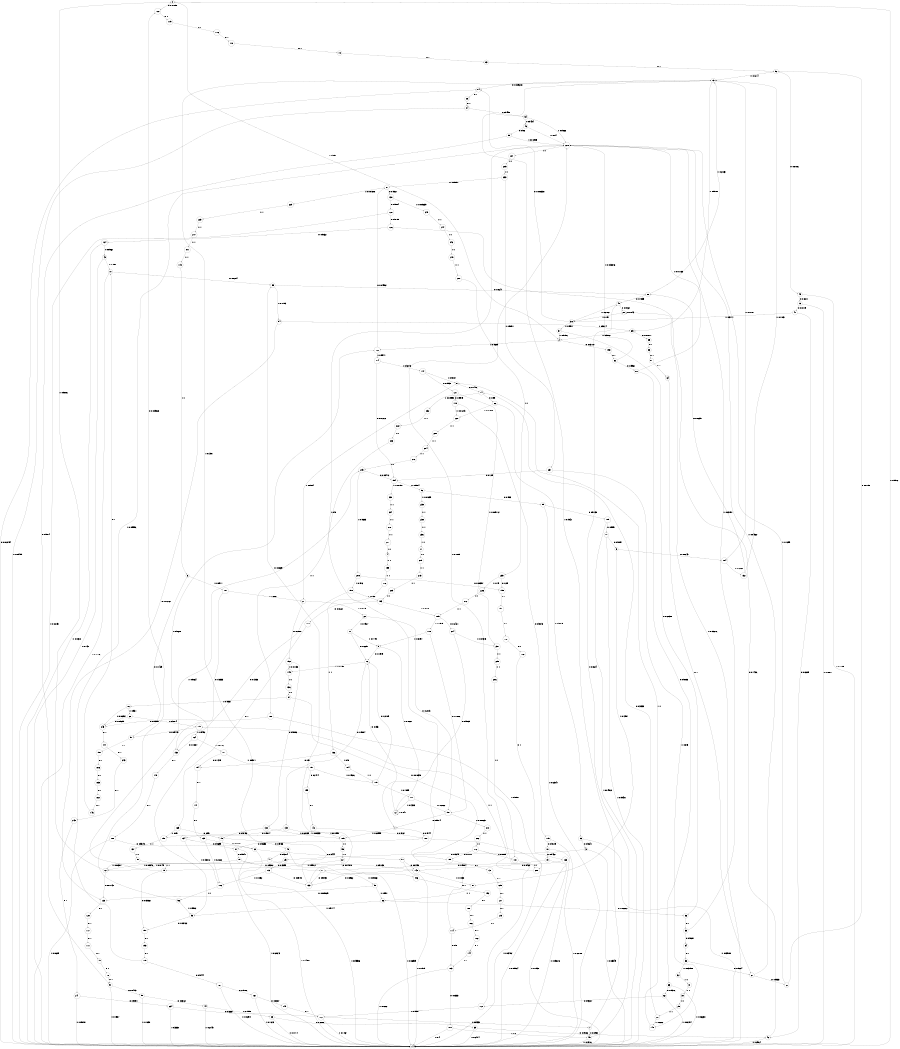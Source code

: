 digraph "ch3source_phase3_L17" {
size = "6,8.5";
ratio = "fill";
node [shape = circle];
node [fontsize = 24];
edge [fontsize = 24];
0 -> 122 [label = "0: 0.01098  "];
0 -> 2 [label = "1: 0.989    "];
1 -> 107 [label = "0: 0.9744   "];
1 -> 105 [label = "1: 0.02559  "];
2 -> 158 [label = "0: 0.03107  "];
2 -> 182 [label = "1: 0.9689   "];
3 -> 25 [label = "0: 0.9345   "];
3 -> 14 [label = "1: 0.06549  "];
4 -> 199 [label = "1: 1        "];
5 -> 104 [label = "0: 0.8643   "];
5 -> 87 [label = "1: 0.1357   "];
6 -> 57 [label = "0: 0.1429   "];
6 -> 101 [label = "1: 0.8571   "];
7 -> 45 [label = "0: 0.8458   "];
7 -> 73 [label = "1: 0.1542   "];
8 -> 74 [label = "0: 0.1416   "];
8 -> 21 [label = "1: 0.8584   "];
9 -> 16 [label = "0: 0.1979   "];
9 -> 12 [label = "1: 0.8021   "];
10 -> 99 [label = "0: 0.8284   "];
10 -> 14 [label = "1: 0.1716   "];
11 -> 16 [label = "0: 0.2251   "];
11 -> 9 [label = "1: 0.7749   "];
12 -> 16 [label = "0: 0.153    "];
12 -> 12 [label = "1: 0.847    "];
13 -> 41 [label = "0: 0.8119   "];
13 -> 14 [label = "1: 0.1881   "];
14 -> 84 [label = "0: 0.002754  "];
14 -> 0 [label = "1: 0.9972   "];
15 -> 48 [label = "0: 0.9733   "];
15 -> 14 [label = "1: 0.02673  "];
16 -> 139 [label = "0: 0.9884   "];
16 -> 149 [label = "1: 0.01158  "];
17 -> 219 [label = "1: 1        "];
18 -> 19 [label = "0: 0.9432   "];
18 -> 14 [label = "1: 0.05676  "];
19 -> 71 [label = "0: 0.9004   "];
19 -> 14 [label = "1: 0.09964  "];
20 -> 20 [label = "0: 0.843    "];
20 -> 38 [label = "1: 0.157    "];
21 -> 152 [label = "0: 0.1881   "];
21 -> 22 [label = "1: 0.8119   "];
22 -> 151 [label = "0: 0.2073   "];
22 -> 11 [label = "1: 0.7927   "];
23 -> 39 [label = "0: 0.8286   "];
23 -> 14 [label = "1: 0.1714   "];
24 -> 54 [label = "0: 0.9459   "];
24 -> 14 [label = "1: 0.05405  "];
25 -> 113 [label = "0: 0.9255   "];
25 -> 72 [label = "1: 0.0745   "];
26 -> 24 [label = "0: 1        "];
27 -> 130 [label = "0: 0.9927   "];
27 -> 229 [label = "1: 0.007308  "];
28 -> 74 [label = "0: 0.3333   "];
28 -> 148 [label = "1: 0.6667   "];
29 -> 28 [label = "1: 1        "];
30 -> 29 [label = "1: 1        "];
31 -> 30 [label = "1: 1        "];
32 -> 31 [label = "1: 1        "];
33 -> 61 [label = "0: 0.9684   "];
33 -> 32 [label = "1: 0.03158  "];
34 -> 33 [label = "0: 1        "];
35 -> 34 [label = "0: 0.9681   "];
35 -> 228 [label = "1: 0.03191  "];
36 -> 35 [label = "0: 1        "];
37 -> 36 [label = "0: 0.02038  "];
37 -> 2 [label = "1: 0.9796   "];
38 -> 84 [label = "0: 0.008338  "];
38 -> 37 [label = "1: 0.9917   "];
39 -> 42 [label = "0: 0.7586   "];
39 -> 14 [label = "1: 0.2414   "];
40 -> 20 [label = "0: 0.7832   "];
40 -> 38 [label = "1: 0.2168   "];
41 -> 42 [label = "0: 0.6829   "];
41 -> 38 [label = "1: 0.3171   "];
42 -> 20 [label = "0: 0.7436   "];
42 -> 14 [label = "1: 0.2564   "];
43 -> 10 [label = "0: 0.858    "];
43 -> 14 [label = "1: 0.142    "];
44 -> 23 [label = "0: 0.7955   "];
44 -> 14 [label = "1: 0.2045   "];
45 -> 40 [label = "0: 0.8024   "];
45 -> 14 [label = "1: 0.1976   "];
46 -> 59 [label = "0: 0.96     "];
46 -> 228 [label = "1: 0.04     "];
47 -> 143 [label = "0: 0.9165   "];
47 -> 72 [label = "1: 0.08346  "];
48 -> 47 [label = "0: 0.9314   "];
48 -> 14 [label = "1: 0.06859  "];
49 -> 13 [label = "0: 0.8211   "];
49 -> 14 [label = "1: 0.1789   "];
50 -> 44 [label = "0: 0.8302   "];
50 -> 14 [label = "1: 0.1698   "];
51 -> 50 [label = "0: 0.8413   "];
51 -> 14 [label = "1: 0.1587   "];
52 -> 49 [label = "0: 0.8786   "];
52 -> 73 [label = "1: 0.1214   "];
53 -> 3 [label = "0: 0.9641   "];
53 -> 14 [label = "1: 0.03588  "];
54 -> 46 [label = "0: 0.9434   "];
54 -> 228 [label = "1: 0.0566   "];
55 -> 109 [label = "0: 0.9765   "];
55 -> 14 [label = "1: 0.02347  "];
56 -> 55 [label = "0: 0.983    "];
56 -> 239 [label = "1: 0.01699  "];
57 -> 190 [label = "0: 1        "];
58 -> 123 [label = "0: 0.009029  "];
58 -> 86 [label = "1: 0.991    "];
59 -> 51 [label = "0: 0.9574   "];
59 -> 228 [label = "1: 0.04255  "];
60 -> 52 [label = "0: 0.8705   "];
60 -> 228 [label = "1: 0.1295   "];
61 -> 60 [label = "0: 0.9533   "];
61 -> 228 [label = "1: 0.04667  "];
62 -> 112 [label = "0: 0.9321   "];
62 -> 14 [label = "1: 0.06794  "];
63 -> 62 [label = "0: 0.9376   "];
63 -> 14 [label = "1: 0.06238  "];
64 -> 61 [label = "0: 1        "];
65 -> 85 [label = "0: 0.01877  "];
65 -> 2 [label = "1: 0.9812   "];
66 -> 53 [label = "0: 0.9819   "];
66 -> 227 [label = "1: 0.01808  "];
67 -> 196 [label = "0: 0.04878  "];
67 -> 75 [label = "1: 0.9512   "];
68 -> 245 [label = "0: 0.09259  "];
68 -> 175 [label = "1: 0.9074   "];
69 -> 52 [label = "0: 1        "];
70 -> 51 [label = "0: 1        "];
71 -> 133 [label = "0: 0.9093   "];
71 -> 58 [label = "1: 0.09068  "];
72 -> 123 [label = "0: 0.01142  "];
72 -> 0 [label = "1: 0.9886   "];
73 -> 84 [label = "0: 0.009208  "];
73 -> 65 [label = "1: 0.9908   "];
74 -> 66 [label = "0: 0.99     "];
74 -> 232 [label = "1: 0.00995  "];
75 -> 197 [label = "0: 0.03361  "];
75 -> 215 [label = "1: 0.9664   "];
76 -> 245 [label = "0: 0.06897  "];
76 -> 68 [label = "1: 0.931    "];
77 -> 5 [label = "0: 0.9057   "];
77 -> 14 [label = "1: 0.09431  "];
78 -> 69 [label = "0: 1        "];
79 -> 70 [label = "0: 1        "];
80 -> 63 [label = "0: 0.9883   "];
80 -> 228 [label = "1: 0.01165  "];
81 -> 64 [label = "0: 1        "];
82 -> 80 [label = "0: 0.9961   "];
82 -> 228 [label = "1: 0.003876  "];
83 -> 81 [label = "0: 1        "];
84 -> 26 [label = "0: 1        "];
85 -> 83 [label = "0: 1        "];
86 -> 36 [label = "0: 0.02262  "];
86 -> 93 [label = "1: 0.9774   "];
87 -> 86 [label = "1: 1        "];
88 -> 40 [label = "0: 0.7835   "];
88 -> 73 [label = "1: 0.2165   "];
89 -> 71 [label = "0: 0.9361   "];
89 -> 72 [label = "1: 0.06387  "];
90 -> 143 [label = "0: 0.8485   "];
90 -> 14 [label = "1: 0.1515   "];
91 -> 89 [label = "0: 0.9541   "];
91 -> 14 [label = "1: 0.04587  "];
92 -> 90 [label = "0: 0.9444   "];
92 -> 14 [label = "1: 0.05556  "];
93 -> 197 [label = "0: 0.03722  "];
93 -> 182 [label = "1: 0.9628   "];
94 -> 123 [label = "0: 0.01262  "];
94 -> 65 [label = "1: 0.9874   "];
95 -> 67 [label = "1: 1        "];
96 -> 122 [label = "0: 0.009828  "];
96 -> 93 [label = "1: 0.9902   "];
97 -> 159 [label = "0: 0.01695  "];
97 -> 76 [label = "1: 0.9831   "];
98 -> 75 [label = "1: 1        "];
99 -> 88 [label = "0: 0.8247   "];
99 -> 94 [label = "1: 0.1753   "];
100 -> 45 [label = "0: 0.6      "];
100 -> 14 [label = "1: 0.4      "];
101 -> 153 [label = "0: 0.3333   "];
101 -> 21 [label = "1: 0.6667   "];
102 -> 7 [label = "0: 0.8533   "];
102 -> 14 [label = "1: 0.1467   "];
103 -> 100 [label = "0: 0.8333   "];
103 -> 14 [label = "1: 0.1667   "];
104 -> 132 [label = "0: 0.8282   "];
104 -> 73 [label = "1: 0.1718   "];
105 -> 95 [label = "1: 1        "];
106 -> 96 [label = "1: 1        "];
107 -> 91 [label = "0: 0.9653   "];
107 -> 14 [label = "1: 0.03467  "];
108 -> 92 [label = "0: 0.9375   "];
108 -> 14 [label = "1: 0.0625   "];
109 -> 77 [label = "0: 0.955    "];
109 -> 14 [label = "1: 0.04502  "];
110 -> 78 [label = "0: 1        "];
111 -> 79 [label = "0: 1        "];
112 -> 102 [label = "0: 0.8991   "];
112 -> 228 [label = "1: 0.1009   "];
113 -> 133 [label = "0: 0.8948   "];
113 -> 106 [label = "1: 0.1052   "];
114 -> 103 [label = "0: 0.5      "];
114 -> 228 [label = "1: 0.5      "];
115 -> 18 [label = "0: 0.9729   "];
115 -> 14 [label = "1: 0.02708  "];
116 -> 110 [label = "0: 1        "];
117 -> 111 [label = "0: 1        "];
118 -> 115 [label = "0: 0.9873   "];
118 -> 227 [label = "1: 0.01273  "];
119 -> 116 [label = "0: 1        "];
120 -> 117 [label = "0: 1        "];
121 -> 118 [label = "0: 0.9949   "];
121 -> 231 [label = "1: 0.005112  "];
122 -> 119 [label = "0: 1        "];
123 -> 120 [label = "0: 1        "];
124 -> 43 [label = "0: 0.8962   "];
124 -> 14 [label = "1: 0.1038   "];
125 -> 114 [label = "0: 1        "];
126 -> 124 [label = "0: 0.9632   "];
126 -> 14 [label = "1: 0.03676  "];
127 -> 125 [label = "0: 1        "];
128 -> 126 [label = "0: 0.9785   "];
128 -> 14 [label = "1: 0.02151  "];
129 -> 127 [label = "0: 1        "];
130 -> 128 [label = "0: 0.9904   "];
130 -> 248 [label = "1: 0.009639  "];
131 -> 129 [label = "0: 1        "];
132 -> 88 [label = "0: 0.8235   "];
132 -> 73 [label = "1: 0.1765   "];
133 -> 99 [label = "0: 0.8609   "];
133 -> 73 [label = "1: 0.1391   "];
134 -> 91 [label = "0: 0.9699   "];
134 -> 106 [label = "1: 0.03012  "];
135 -> 92 [label = "0: 0.7778   "];
135 -> 106 [label = "1: 0.2222   "];
136 -> 97 [label = "1: 1        "];
137 -> 98 [label = "1: 1        "];
138 -> 15 [label = "0: 0.9796   "];
138 -> 105 [label = "1: 0.02039  "];
139 -> 134 [label = "0: 0.9814   "];
139 -> 105 [label = "1: 0.01859  "];
140 -> 108 [label = "0: 1        "];
141 -> 135 [label = "0: 1        "];
142 -> 107 [label = "0: 0.9167   "];
142 -> 150 [label = "1: 0.08333  "];
143 -> 133 [label = "0: 0.8962   "];
143 -> 87 [label = "1: 0.1038   "];
144 -> 103 [label = "0: 1        "];
145 -> 102 [label = "0: 1        "];
146 -> 10 [label = "0: 1        "];
147 -> 121 [label = "0: 0.0993   "];
147 -> 8 [label = "1: 0.9007   "];
148 -> 8 [label = "1: 1        "];
149 -> 136 [label = "1: 1        "];
150 -> 137 [label = "1: 1        "];
151 -> 1 [label = "0: 0.9914   "];
151 -> 210 [label = "1: 0.008637  "];
152 -> 138 [label = "0: 0.9886   "];
152 -> 149 [label = "1: 0.01138  "];
153 -> 140 [label = "0: 1        "];
154 -> 141 [label = "0: 1        "];
155 -> 142 [label = "0: 1        "];
156 -> 154 [label = "0: 0.5      "];
156 -> 184 [label = "1: 0.5      "];
157 -> 155 [label = "0: 0.2474   "];
157 -> 179 [label = "1: 0.7526   "];
158 -> 82 [label = "0: 1        "];
159 -> 131 [label = "0: 1        "];
160 -> 146 [label = "0: 1        "];
161 -> 145 [label = "0: 0.8387   "];
161 -> 14 [label = "1: 0.1613   "];
162 -> 144 [label = "0: 1        "];
163 -> 143 [label = "0: 0.8462   "];
163 -> 14 [label = "1: 0.1538   "];
164 -> 153 [label = "0: 0.1884   "];
164 -> 171 [label = "1: 0.8116   "];
165 -> 160 [label = "0: 1        "];
166 -> 162 [label = "0: 1        "];
167 -> 161 [label = "0: 0.9706   "];
167 -> 14 [label = "1: 0.02941  "];
168 -> 163 [label = "0: 1        "];
169 -> 15 [label = "0: 0.95     "];
169 -> 150 [label = "1: 0.05     "];
170 -> 169 [label = "0: 1        "];
171 -> 154 [label = "0: 0.1429   "];
171 -> 157 [label = "1: 0.8571   "];
172 -> 159 [label = "0: 0.1111   "];
172 -> 181 [label = "1: 0.8889   "];
173 -> 6 [label = "1: 1        "];
174 -> 194 [label = "0: 0.07272  "];
174 -> 147 [label = "1: 0.9273   "];
175 -> 57 [label = "0: 0.05479  "];
175 -> 164 [label = "1: 0.9452   "];
176 -> 156 [label = "1: 1        "];
177 -> 151 [label = "0: 0.2667   "];
177 -> 12 [label = "1: 0.7333   "];
178 -> 151 [label = "0: 0.1806   "];
178 -> 9 [label = "1: 0.8194   "];
179 -> 16 [label = "0: 0.2105   "];
179 -> 177 [label = "1: 0.7895   "];
180 -> 245 [label = "0: 0.09091  "];
180 -> 200 [label = "1: 0.9091   "];
181 -> 200 [label = "1: 1        "];
182 -> 27 [label = "0: 0.04592  "];
182 -> 174 [label = "1: 0.9541   "];
183 -> 170 [label = "0: 0.1822   "];
183 -> 185 [label = "1: 0.8178   "];
184 -> 179 [label = "1: 1        "];
185 -> 214 [label = "0: 0.2421   "];
185 -> 178 [label = "1: 0.7579   "];
186 -> 165 [label = "0: 1        "];
187 -> 168 [label = "0: 1        "];
188 -> 166 [label = "0: 1        "];
189 -> 167 [label = "0: 0.9444   "];
189 -> 228 [label = "1: 0.05556  "];
190 -> 186 [label = "0: 1        "];
191 -> 187 [label = "0: 1        "];
192 -> 188 [label = "0: 1        "];
193 -> 189 [label = "0: 1        "];
194 -> 56 [label = "0: 0.9984   "];
194 -> 230 [label = "1: 0.00158  "];
195 -> 191 [label = "0: 1        "];
196 -> 192 [label = "0: 1        "];
197 -> 193 [label = "0: 1        "];
198 -> 153 [label = "0: 0.1333   "];
198 -> 183 [label = "1: 0.8667   "];
199 -> 176 [label = "1: 1        "];
200 -> 175 [label = "1: 1        "];
201 -> 173 [label = "1: 1        "];
202 -> 172 [label = "1: 1        "];
203 -> 180 [label = "1: 1        "];
204 -> 216 [label = "1: 1        "];
205 -> 233 [label = "1: 1        "];
206 -> 181 [label = "1: 1        "];
207 -> 235 [label = "1: 1        "];
208 -> 195 [label = "0: 0.08397  "];
208 -> 198 [label = "1: 0.916    "];
209 -> 183 [label = "1: 1        "];
210 -> 202 [label = "1: 1        "];
211 -> 4 [label = "1: 1        "];
212 -> 185 [label = "1: 1        "];
213 -> 209 [label = "1: 1        "];
214 -> 1 [label = "0: 0.9565   "];
214 -> 231 [label = "1: 0.04348  "];
215 -> 194 [label = "0: 0.03472  "];
215 -> 208 [label = "1: 0.9653   "];
216 -> 215 [label = "1: 1        "];
217 -> 201 [label = "1: 1        "];
218 -> 211 [label = "1: 1        "];
219 -> 213 [label = "1: 1        "];
220 -> 204 [label = "1: 1        "];
221 -> 205 [label = "1: 1        "];
222 -> 203 [label = "1: 1        "];
223 -> 217 [label = "1: 1        "];
224 -> 218 [label = "1: 1        "];
225 -> 206 [label = "1: 1        "];
226 -> 212 [label = "1: 1        "];
227 -> 220 [label = "1: 1        "];
228 -> 221 [label = "1: 1        "];
229 -> 223 [label = "1: 1        "];
230 -> 224 [label = "1: 1        "];
231 -> 225 [label = "1: 1        "];
232 -> 222 [label = "1: 1        "];
233 -> 27 [label = "0: 0.09091  "];
233 -> 237 [label = "1: 0.9091   "];
234 -> 102 [label = "0: 0.6667   "];
234 -> 14 [label = "1: 0.3333   "];
235 -> 195 [label = "0: 0.25     "];
235 -> 226 [label = "1: 0.75     "];
236 -> 17 [label = "1: 1        "];
237 -> 194 [label = "0: 0.125    "];
237 -> 148 [label = "1: 0.875    "];
238 -> 236 [label = "1: 1        "];
239 -> 238 [label = "1: 1        "];
240 -> 207 [label = "1: 1        "];
241 -> 234 [label = "0: 0.9091   "];
241 -> 14 [label = "1: 0.09091  "];
242 -> 241 [label = "0: 1        "];
243 -> 242 [label = "0: 1        "];
244 -> 243 [label = "0: 1        "];
245 -> 244 [label = "0: 1        "];
246 -> 240 [label = "1: 1        "];
247 -> 246 [label = "1: 1        "];
248 -> 247 [label = "1: 1        "];
}